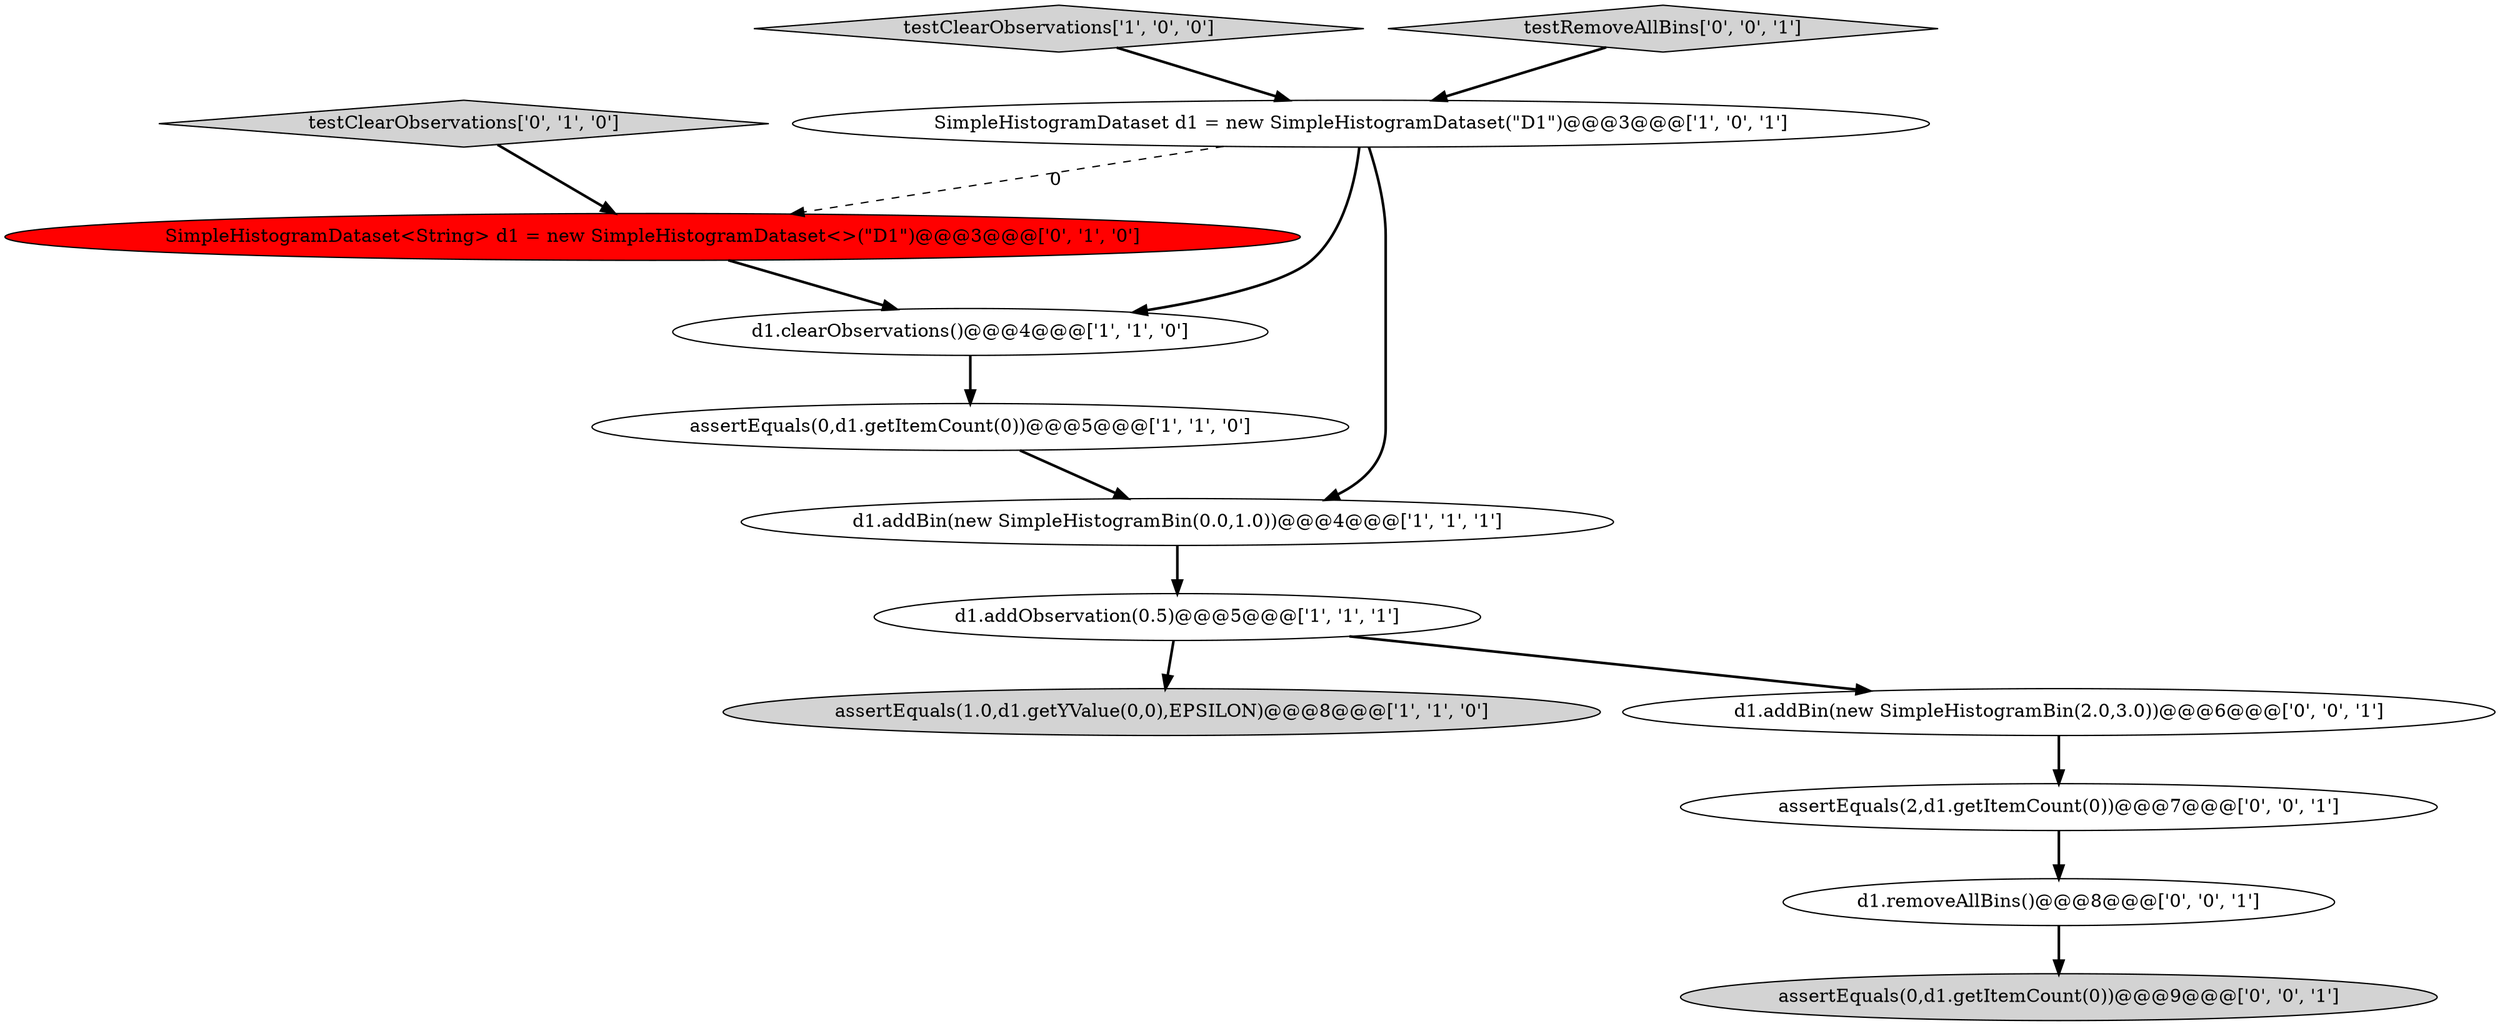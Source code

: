 digraph {
3 [style = filled, label = "SimpleHistogramDataset d1 = new SimpleHistogramDataset(\"D1\")@@@3@@@['1', '0', '1']", fillcolor = white, shape = ellipse image = "AAA0AAABBB1BBB"];
10 [style = filled, label = "assertEquals(2,d1.getItemCount(0))@@@7@@@['0', '0', '1']", fillcolor = white, shape = ellipse image = "AAA0AAABBB3BBB"];
0 [style = filled, label = "d1.clearObservations()@@@4@@@['1', '1', '0']", fillcolor = white, shape = ellipse image = "AAA0AAABBB1BBB"];
1 [style = filled, label = "d1.addBin(new SimpleHistogramBin(0.0,1.0))@@@4@@@['1', '1', '1']", fillcolor = white, shape = ellipse image = "AAA0AAABBB1BBB"];
4 [style = filled, label = "assertEquals(1.0,d1.getYValue(0,0),EPSILON)@@@8@@@['1', '1', '0']", fillcolor = lightgray, shape = ellipse image = "AAA0AAABBB1BBB"];
6 [style = filled, label = "testClearObservations['1', '0', '0']", fillcolor = lightgray, shape = diamond image = "AAA0AAABBB1BBB"];
8 [style = filled, label = "SimpleHistogramDataset<String> d1 = new SimpleHistogramDataset<>(\"D1\")@@@3@@@['0', '1', '0']", fillcolor = red, shape = ellipse image = "AAA1AAABBB2BBB"];
12 [style = filled, label = "d1.addBin(new SimpleHistogramBin(2.0,3.0))@@@6@@@['0', '0', '1']", fillcolor = white, shape = ellipse image = "AAA0AAABBB3BBB"];
2 [style = filled, label = "assertEquals(0,d1.getItemCount(0))@@@5@@@['1', '1', '0']", fillcolor = white, shape = ellipse image = "AAA0AAABBB1BBB"];
13 [style = filled, label = "d1.removeAllBins()@@@8@@@['0', '0', '1']", fillcolor = white, shape = ellipse image = "AAA0AAABBB3BBB"];
5 [style = filled, label = "d1.addObservation(0.5)@@@5@@@['1', '1', '1']", fillcolor = white, shape = ellipse image = "AAA0AAABBB1BBB"];
11 [style = filled, label = "testRemoveAllBins['0', '0', '1']", fillcolor = lightgray, shape = diamond image = "AAA0AAABBB3BBB"];
7 [style = filled, label = "testClearObservations['0', '1', '0']", fillcolor = lightgray, shape = diamond image = "AAA0AAABBB2BBB"];
9 [style = filled, label = "assertEquals(0,d1.getItemCount(0))@@@9@@@['0', '0', '1']", fillcolor = lightgray, shape = ellipse image = "AAA0AAABBB3BBB"];
1->5 [style = bold, label=""];
8->0 [style = bold, label=""];
3->8 [style = dashed, label="0"];
6->3 [style = bold, label=""];
5->4 [style = bold, label=""];
12->10 [style = bold, label=""];
13->9 [style = bold, label=""];
3->1 [style = bold, label=""];
5->12 [style = bold, label=""];
7->8 [style = bold, label=""];
10->13 [style = bold, label=""];
11->3 [style = bold, label=""];
2->1 [style = bold, label=""];
3->0 [style = bold, label=""];
0->2 [style = bold, label=""];
}
